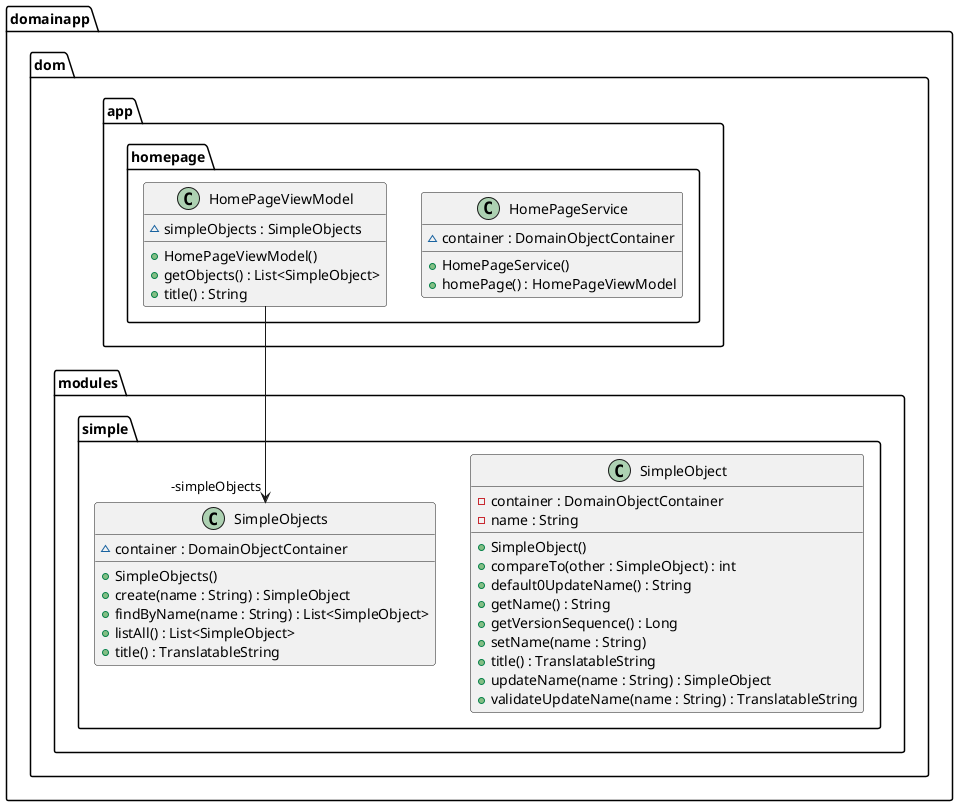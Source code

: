 @startuml
package domainapp.dom.app.homepage {
  class HomePageService {
    ~ container : DomainObjectContainer
    + HomePageService()
    + homePage() : HomePageViewModel
  }
  class HomePageViewModel {
    ~ simpleObjects : SimpleObjects
    + HomePageViewModel()
    + getObjects() : List<SimpleObject>
    + title() : String
  }
}
package domainapp.dom.modules.simple {
  class SimpleObject {
    - container : DomainObjectContainer
    - name : String
    + SimpleObject()
    + compareTo(other : SimpleObject) : int
    + default0UpdateName() : String
    + getName() : String
    + getVersionSequence() : Long
    + setName(name : String)
    + title() : TranslatableString
    + updateName(name : String) : SimpleObject
    + validateUpdateName(name : String) : TranslatableString
  }
  class SimpleObjects {
    ~ container : DomainObjectContainer
    + SimpleObjects()
    + create(name : String) : SimpleObject
    + findByName(name : String) : List<SimpleObject>
    + listAll() : List<SimpleObject>
    + title() : TranslatableString
  }
}
HomePageViewModel -->  "-simpleObjects" SimpleObjects
@enduml